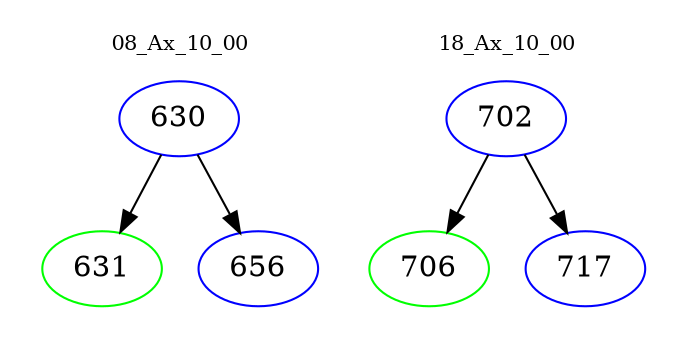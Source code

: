 digraph{
subgraph cluster_0 {
color = white
label = "08_Ax_10_00";
fontsize=10;
T0_630 [label="630", color="blue"]
T0_630 -> T0_631 [color="black"]
T0_631 [label="631", color="green"]
T0_630 -> T0_656 [color="black"]
T0_656 [label="656", color="blue"]
}
subgraph cluster_1 {
color = white
label = "18_Ax_10_00";
fontsize=10;
T1_702 [label="702", color="blue"]
T1_702 -> T1_706 [color="black"]
T1_706 [label="706", color="green"]
T1_702 -> T1_717 [color="black"]
T1_717 [label="717", color="blue"]
}
}
